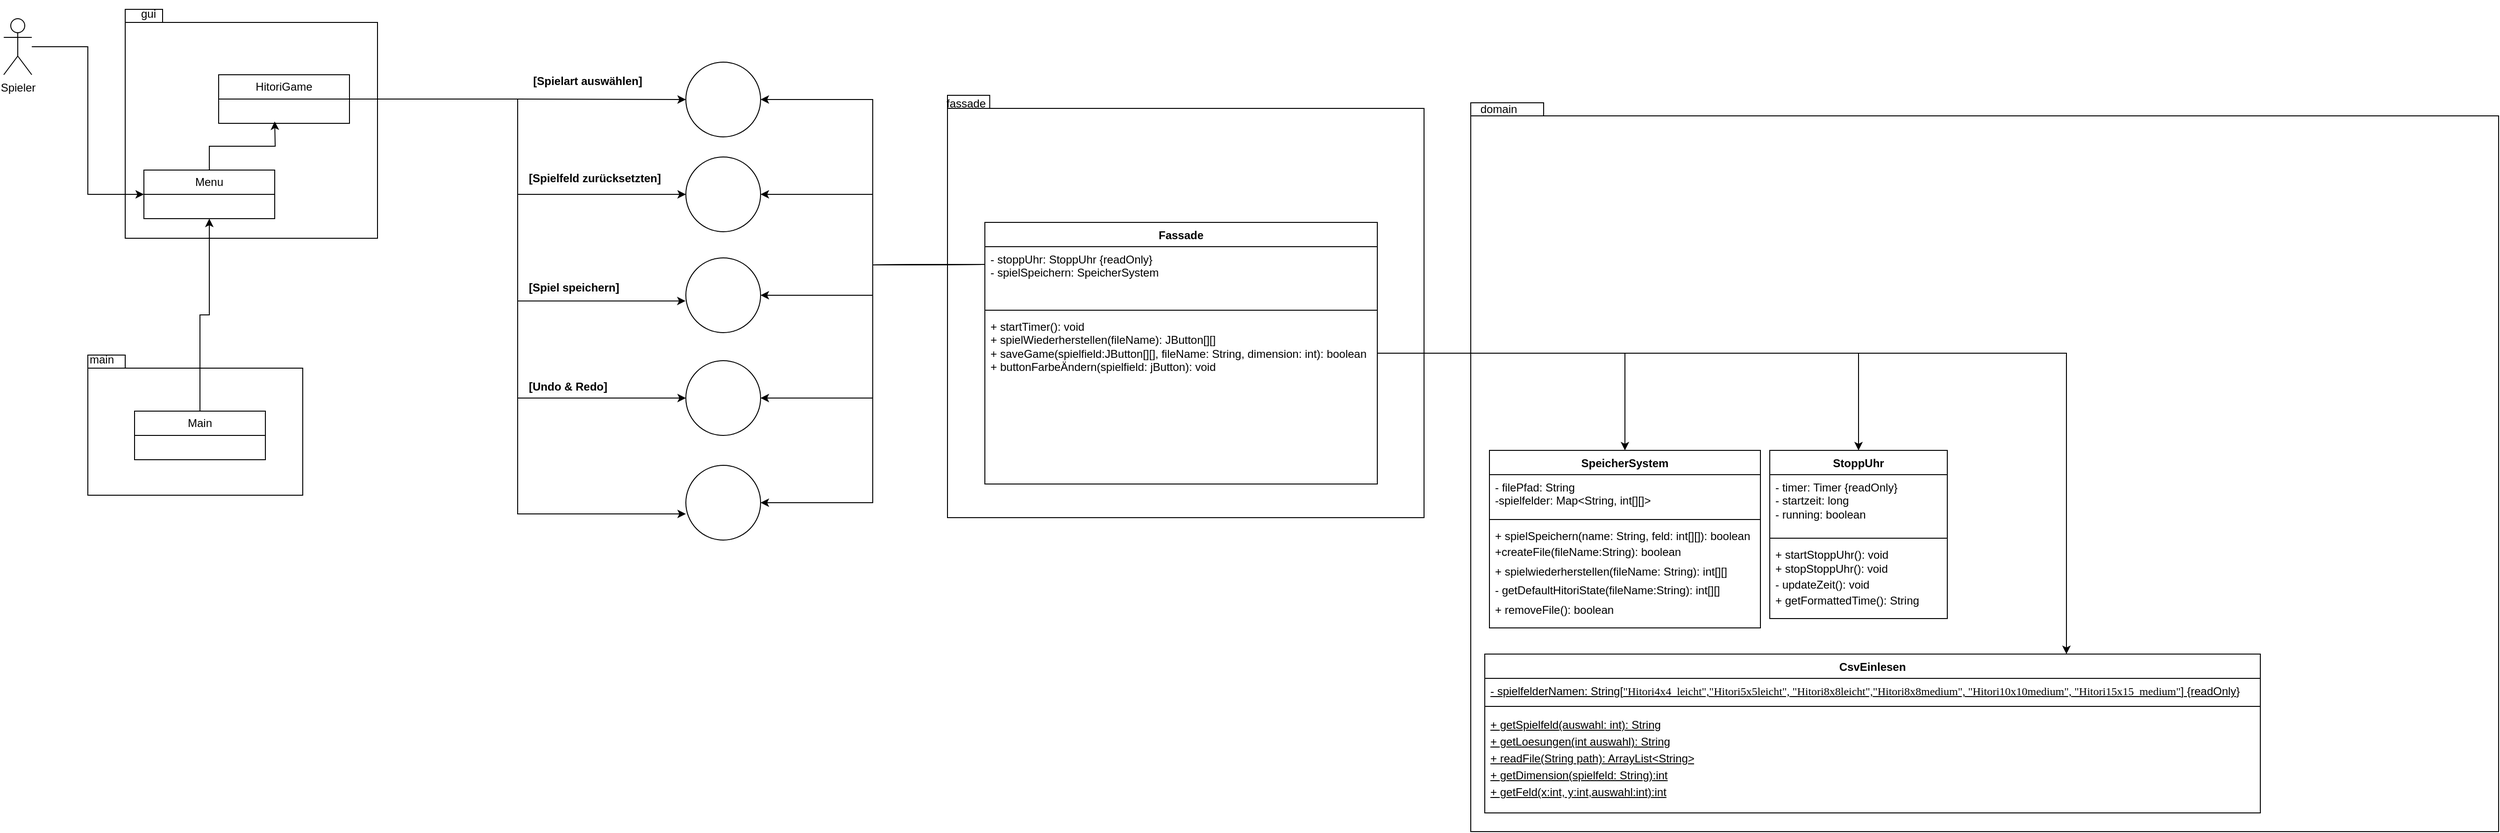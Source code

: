 <mxfile version="25.0.3">
  <diagram name="Seite-1" id="4uBMfo7n03xIDV4K4cg7">
    <mxGraphModel dx="2857" dy="1491" grid="1" gridSize="10" guides="1" tooltips="1" connect="1" arrows="1" fold="1" page="1" pageScale="1" pageWidth="827" pageHeight="1169" math="0" shadow="0">
      <root>
        <mxCell id="0" />
        <mxCell id="1" parent="0" />
        <mxCell id="fySsOb4_cQx3E3ten5vy-2" value="" style="shape=folder;fontStyle=1;spacingTop=10;tabWidth=40;tabHeight=14;tabPosition=left;html=1;whiteSpace=wrap;" parent="1" vertex="1">
          <mxGeometry x="190" y="270" width="270" height="245" as="geometry" />
        </mxCell>
        <mxCell id="N-CDoWvpXRVu2y2NBfi8-15" style="edgeStyle=orthogonalEdgeStyle;rounded=0;orthogonalLoop=1;jettySize=auto;html=1;entryX=0;entryY=0.5;entryDx=0;entryDy=0;" parent="1" source="fySsOb4_cQx3E3ten5vy-1" target="N-CDoWvpXRVu2y2NBfi8-11" edge="1">
          <mxGeometry relative="1" as="geometry" />
        </mxCell>
        <mxCell id="fySsOb4_cQx3E3ten5vy-1" value="Spieler" style="shape=umlActor;verticalLabelPosition=bottom;verticalAlign=top;html=1;outlineConnect=0;" parent="1" vertex="1">
          <mxGeometry x="60" y="280" width="30" height="60" as="geometry" />
        </mxCell>
        <mxCell id="fySsOb4_cQx3E3ten5vy-3" value="gui" style="text;html=1;align=center;verticalAlign=middle;whiteSpace=wrap;rounded=0;" parent="1" vertex="1">
          <mxGeometry x="180" y="260" width="70" height="30" as="geometry" />
        </mxCell>
        <mxCell id="fySsOb4_cQx3E3ten5vy-7" value="" style="shape=folder;fontStyle=1;spacingTop=10;tabWidth=40;tabHeight=14;tabPosition=left;html=1;whiteSpace=wrap;" parent="1" vertex="1">
          <mxGeometry x="150" y="640" width="230" height="150" as="geometry" />
        </mxCell>
        <mxCell id="KBj4q26hTwHJxutqxCZa-11" style="edgeStyle=orthogonalEdgeStyle;rounded=0;orthogonalLoop=1;jettySize=auto;html=1;entryX=0;entryY=0.5;entryDx=0;entryDy=0;" edge="1" parent="1" source="fySsOb4_cQx3E3ten5vy-9" target="fySsOb4_cQx3E3ten5vy-31">
          <mxGeometry relative="1" as="geometry" />
        </mxCell>
        <mxCell id="KBj4q26hTwHJxutqxCZa-12" style="edgeStyle=orthogonalEdgeStyle;rounded=0;orthogonalLoop=1;jettySize=auto;html=1;entryX=0;entryY=0.5;entryDx=0;entryDy=0;" edge="1" parent="1" source="fySsOb4_cQx3E3ten5vy-9" target="fySsOb4_cQx3E3ten5vy-32">
          <mxGeometry relative="1" as="geometry" />
        </mxCell>
        <mxCell id="KBj4q26hTwHJxutqxCZa-14" style="edgeStyle=orthogonalEdgeStyle;rounded=0;orthogonalLoop=1;jettySize=auto;html=1;entryX=0;entryY=0.5;entryDx=0;entryDy=0;" edge="1" parent="1" source="fySsOb4_cQx3E3ten5vy-9" target="fySsOb4_cQx3E3ten5vy-34">
          <mxGeometry relative="1" as="geometry" />
        </mxCell>
        <mxCell id="fySsOb4_cQx3E3ten5vy-9" value="HitoriGame" style="swimlane;fontStyle=0;childLayout=stackLayout;horizontal=1;startSize=26;fillColor=none;horizontalStack=0;resizeParent=1;resizeParentMax=0;resizeLast=0;collapsible=1;marginBottom=0;whiteSpace=wrap;html=1;" parent="1" vertex="1">
          <mxGeometry x="290" y="340" width="140" height="52" as="geometry" />
        </mxCell>
        <mxCell id="N-CDoWvpXRVu2y2NBfi8-18" style="edgeStyle=orthogonalEdgeStyle;rounded=0;orthogonalLoop=1;jettySize=auto;html=1;entryX=0.5;entryY=1;entryDx=0;entryDy=0;" parent="1" source="fySsOb4_cQx3E3ten5vy-15" target="N-CDoWvpXRVu2y2NBfi8-11" edge="1">
          <mxGeometry relative="1" as="geometry" />
        </mxCell>
        <mxCell id="fySsOb4_cQx3E3ten5vy-15" value="Main" style="swimlane;fontStyle=0;childLayout=stackLayout;horizontal=1;startSize=26;fillColor=none;horizontalStack=0;resizeParent=1;resizeParentMax=0;resizeLast=0;collapsible=1;marginBottom=0;whiteSpace=wrap;html=1;" parent="1" vertex="1">
          <mxGeometry x="200" y="700" width="140" height="52" as="geometry" />
        </mxCell>
        <mxCell id="fySsOb4_cQx3E3ten5vy-19" value="main" style="text;html=1;align=center;verticalAlign=middle;whiteSpace=wrap;rounded=0;" parent="1" vertex="1">
          <mxGeometry x="130" y="630" width="70" height="30" as="geometry" />
        </mxCell>
        <mxCell id="fySsOb4_cQx3E3ten5vy-25" value="" style="shape=folder;fontStyle=1;spacingTop=10;tabWidth=40;tabHeight=14;tabPosition=left;html=1;whiteSpace=wrap;" parent="1" vertex="1">
          <mxGeometry x="1630" y="370" width="1100" height="780" as="geometry" />
        </mxCell>
        <mxCell id="fySsOb4_cQx3E3ten5vy-26" value="domain" style="text;html=1;align=center;verticalAlign=middle;whiteSpace=wrap;rounded=0;" parent="1" vertex="1">
          <mxGeometry x="1630" y="362" width="60" height="30" as="geometry" />
        </mxCell>
        <mxCell id="fySsOb4_cQx3E3ten5vy-31" value="" style="ellipse;whiteSpace=wrap;html=1;aspect=fixed;" parent="1" vertex="1">
          <mxGeometry x="790" y="326.5" width="80" height="80" as="geometry" />
        </mxCell>
        <mxCell id="fySsOb4_cQx3E3ten5vy-32" value="" style="ellipse;whiteSpace=wrap;html=1;aspect=fixed;" parent="1" vertex="1">
          <mxGeometry x="790" y="428" width="80" height="80" as="geometry" />
        </mxCell>
        <mxCell id="fySsOb4_cQx3E3ten5vy-33" value="" style="ellipse;whiteSpace=wrap;html=1;aspect=fixed;" parent="1" vertex="1">
          <mxGeometry x="790" y="536" width="80" height="80" as="geometry" />
        </mxCell>
        <mxCell id="fySsOb4_cQx3E3ten5vy-34" value="" style="ellipse;whiteSpace=wrap;html=1;aspect=fixed;" parent="1" vertex="1">
          <mxGeometry x="790" y="646" width="80" height="80" as="geometry" />
        </mxCell>
        <mxCell id="fySsOb4_cQx3E3ten5vy-35" value="" style="ellipse;whiteSpace=wrap;html=1;aspect=fixed;" parent="1" vertex="1">
          <mxGeometry x="790" y="758" width="80" height="80" as="geometry" />
        </mxCell>
        <mxCell id="N-CDoWvpXRVu2y2NBfi8-16" style="edgeStyle=orthogonalEdgeStyle;rounded=0;orthogonalLoop=1;jettySize=auto;html=1;" parent="1" source="N-CDoWvpXRVu2y2NBfi8-11" edge="1">
          <mxGeometry relative="1" as="geometry">
            <mxPoint x="350" y="390" as="targetPoint" />
          </mxGeometry>
        </mxCell>
        <mxCell id="N-CDoWvpXRVu2y2NBfi8-11" value="Menu" style="swimlane;fontStyle=0;childLayout=stackLayout;horizontal=1;startSize=26;fillColor=none;horizontalStack=0;resizeParent=1;resizeParentMax=0;resizeLast=0;collapsible=1;marginBottom=0;whiteSpace=wrap;html=1;" parent="1" vertex="1">
          <mxGeometry x="210" y="442" width="140" height="52" as="geometry" />
        </mxCell>
        <mxCell id="KBj4q26hTwHJxutqxCZa-1" value="" style="shape=folder;fontStyle=1;spacingTop=10;tabWidth=40;tabHeight=14;tabPosition=left;html=1;whiteSpace=wrap;" vertex="1" parent="1">
          <mxGeometry x="1070" y="362" width="510" height="452" as="geometry" />
        </mxCell>
        <mxCell id="KBj4q26hTwHJxutqxCZa-2" value="fassade" style="text;html=1;align=center;verticalAlign=middle;whiteSpace=wrap;rounded=0;" vertex="1" parent="1">
          <mxGeometry x="1060" y="356" width="60" height="30" as="geometry" />
        </mxCell>
        <mxCell id="KBj4q26hTwHJxutqxCZa-6" style="edgeStyle=orthogonalEdgeStyle;rounded=0;orthogonalLoop=1;jettySize=auto;html=1;entryX=1;entryY=0.5;entryDx=0;entryDy=0;" edge="1" parent="1" target="fySsOb4_cQx3E3ten5vy-31">
          <mxGeometry relative="1" as="geometry">
            <mxPoint x="1110" y="543.0" as="sourcePoint" />
          </mxGeometry>
        </mxCell>
        <mxCell id="KBj4q26hTwHJxutqxCZa-7" style="edgeStyle=orthogonalEdgeStyle;rounded=0;orthogonalLoop=1;jettySize=auto;html=1;entryX=1;entryY=0.5;entryDx=0;entryDy=0;" edge="1" parent="1" target="fySsOb4_cQx3E3ten5vy-32">
          <mxGeometry relative="1" as="geometry">
            <mxPoint x="1110" y="543.0" as="sourcePoint" />
          </mxGeometry>
        </mxCell>
        <mxCell id="KBj4q26hTwHJxutqxCZa-8" style="edgeStyle=orthogonalEdgeStyle;rounded=0;orthogonalLoop=1;jettySize=auto;html=1;entryX=1;entryY=0.5;entryDx=0;entryDy=0;" edge="1" parent="1" target="fySsOb4_cQx3E3ten5vy-33">
          <mxGeometry relative="1" as="geometry">
            <mxPoint x="1110" y="543.0" as="sourcePoint" />
          </mxGeometry>
        </mxCell>
        <mxCell id="KBj4q26hTwHJxutqxCZa-9" style="edgeStyle=orthogonalEdgeStyle;rounded=0;orthogonalLoop=1;jettySize=auto;html=1;entryX=1;entryY=0.5;entryDx=0;entryDy=0;" edge="1" parent="1" target="fySsOb4_cQx3E3ten5vy-34">
          <mxGeometry relative="1" as="geometry">
            <mxPoint x="1110" y="543.0" as="sourcePoint" />
          </mxGeometry>
        </mxCell>
        <mxCell id="KBj4q26hTwHJxutqxCZa-10" style="edgeStyle=orthogonalEdgeStyle;rounded=0;orthogonalLoop=1;jettySize=auto;html=1;entryX=1;entryY=0.5;entryDx=0;entryDy=0;" edge="1" parent="1" target="fySsOb4_cQx3E3ten5vy-35">
          <mxGeometry relative="1" as="geometry">
            <mxPoint x="1110" y="543.0" as="sourcePoint" />
          </mxGeometry>
        </mxCell>
        <mxCell id="KBj4q26hTwHJxutqxCZa-13" style="edgeStyle=orthogonalEdgeStyle;rounded=0;orthogonalLoop=1;jettySize=auto;html=1;entryX=-0.004;entryY=0.576;entryDx=0;entryDy=0;entryPerimeter=0;" edge="1" parent="1" source="fySsOb4_cQx3E3ten5vy-9" target="fySsOb4_cQx3E3ten5vy-33">
          <mxGeometry relative="1" as="geometry" />
        </mxCell>
        <mxCell id="KBj4q26hTwHJxutqxCZa-15" style="edgeStyle=orthogonalEdgeStyle;rounded=0;orthogonalLoop=1;jettySize=auto;html=1;entryX=0;entryY=0.65;entryDx=0;entryDy=0;entryPerimeter=0;" edge="1" parent="1" source="fySsOb4_cQx3E3ten5vy-9" target="fySsOb4_cQx3E3ten5vy-35">
          <mxGeometry relative="1" as="geometry" />
        </mxCell>
        <mxCell id="KBj4q26hTwHJxutqxCZa-16" value="CsvEinlesen" style="swimlane;fontStyle=1;align=center;verticalAlign=top;childLayout=stackLayout;horizontal=1;startSize=26;horizontalStack=0;resizeParent=1;resizeParentMax=0;resizeLast=0;collapsible=1;marginBottom=0;whiteSpace=wrap;html=1;" vertex="1" parent="1">
          <mxGeometry x="1645" y="960" width="830" height="170" as="geometry" />
        </mxCell>
        <mxCell id="KBj4q26hTwHJxutqxCZa-17" value="&lt;u&gt;- spielfelderNamen: String[&lt;font style=&quot;&quot;&gt;&lt;font style=&quot;&quot;&gt;&lt;strong style=&quot;text-wrap-mode: nowrap; background-color: initial;&quot;&gt;&lt;font style=&quot;&quot; color=&quot;#000000&quot;&gt;&lt;font style=&quot;&quot; face=&quot;Liberation Serif, serif&quot;&gt;&lt;font style=&quot;&quot;&gt;&lt;span style=&quot;font-weight: normal; line-height: 6px;&quot;&gt;&quot;Hitori4x4_leicht&quot;,&quot;&lt;/span&gt;&lt;/font&gt;&lt;/font&gt;&lt;/font&gt;&lt;/strong&gt;&lt;strong style=&quot;text-wrap-mode: nowrap; background-color: initial;&quot;&gt;&lt;font color=&quot;#000000&quot;&gt;&lt;font face=&quot;Liberation Serif, serif&quot;&gt;&lt;span style=&quot;font-weight: normal; line-height: 6px;&quot;&gt;Hitori5x5leicht&quot;, &quot;Hitori8x8leicht&quot;,&lt;/span&gt;&lt;/font&gt;&lt;/font&gt;&lt;/strong&gt;&lt;strong style=&quot;text-wrap-mode: nowrap; background-color: initial;&quot;&gt;&lt;font color=&quot;#000000&quot;&gt;&lt;font face=&quot;Liberation Serif, serif&quot;&gt;&lt;span style=&quot;font-weight: normal; line-height: 6px;&quot;&gt;&quot;Hitori8x8medium&quot;, &quot;Hitori10x10medium&quot;,&amp;nbsp;&lt;/span&gt;&lt;/font&gt;&lt;/font&gt;&lt;/strong&gt;&lt;/font&gt;&lt;strong style=&quot;text-wrap-mode: nowrap; background-color: initial;&quot;&gt;&lt;font style=&quot;&quot;&gt;&lt;font style=&quot;&quot; color=&quot;#000000&quot;&gt;&lt;font style=&quot;&quot; face=&quot;Liberation Serif, serif&quot;&gt;&lt;strong style=&quot;background-color: initial; font-family: Helvetica;&quot;&gt;&lt;font style=&quot;&quot; color=&quot;#000000&quot;&gt;&lt;font style=&quot;&quot; face=&quot;Liberation Serif, serif&quot;&gt;&lt;span style=&quot;font-weight: normal; line-height: 6px;&quot;&gt;&lt;font style=&quot;&quot;&gt;&quot;Hitori15x15_medium&lt;/font&gt;&quot;&lt;/span&gt;&lt;/font&gt;&lt;/font&gt;&lt;/strong&gt;&lt;/font&gt;&lt;/font&gt;&lt;/font&gt;&lt;/strong&gt;&lt;/font&gt;&lt;font style=&quot;&quot;&gt;]&lt;/font&gt; {readOnly}&lt;/u&gt;" style="text;strokeColor=none;fillColor=none;align=left;verticalAlign=top;spacingLeft=4;spacingRight=4;overflow=hidden;rotatable=0;points=[[0,0.5],[1,0.5]];portConstraint=eastwest;whiteSpace=wrap;html=1;" vertex="1" parent="KBj4q26hTwHJxutqxCZa-16">
          <mxGeometry y="26" width="830" height="26" as="geometry" />
        </mxCell>
        <mxCell id="KBj4q26hTwHJxutqxCZa-18" value="" style="line;strokeWidth=1;fillColor=none;align=left;verticalAlign=middle;spacingTop=-1;spacingLeft=3;spacingRight=3;rotatable=0;labelPosition=right;points=[];portConstraint=eastwest;strokeColor=inherit;" vertex="1" parent="KBj4q26hTwHJxutqxCZa-16">
          <mxGeometry y="52" width="830" height="8" as="geometry" />
        </mxCell>
        <mxCell id="KBj4q26hTwHJxutqxCZa-19" value="&lt;u style=&quot;line-height: 150%;&quot;&gt;+ getSpielfeld(auswahl: int): String&lt;/u&gt;&lt;div style=&quot;line-height: 150%;&quot;&gt;&lt;u&gt;+ getLoesungen(int auswahl): String&lt;/u&gt;&lt;/div&gt;&lt;div style=&quot;line-height: 150%;&quot;&gt;&lt;u&gt;+ readFile(String path): ArrayList&amp;lt;String&amp;gt;&lt;/u&gt;&lt;/div&gt;&lt;div style=&quot;line-height: 150%;&quot;&gt;&lt;u&gt;+ getDimension(spielfeld: String):int&lt;/u&gt;&lt;/div&gt;&lt;div style=&quot;line-height: 150%;&quot;&gt;&lt;u&gt;+ getFeld(x:int, y:int,auswahl:int):int&lt;/u&gt;&lt;/div&gt;" style="text;strokeColor=none;fillColor=none;align=left;verticalAlign=top;spacingLeft=4;spacingRight=4;overflow=hidden;rotatable=0;points=[[0,0.5],[1,0.5]];portConstraint=eastwest;whiteSpace=wrap;html=1;" vertex="1" parent="KBj4q26hTwHJxutqxCZa-16">
          <mxGeometry y="60" width="830" height="110" as="geometry" />
        </mxCell>
        <mxCell id="KBj4q26hTwHJxutqxCZa-20" value="SpeicherSystem" style="swimlane;fontStyle=1;align=center;verticalAlign=top;childLayout=stackLayout;horizontal=1;startSize=26;horizontalStack=0;resizeParent=1;resizeParentMax=0;resizeLast=0;collapsible=1;marginBottom=0;whiteSpace=wrap;html=1;" vertex="1" parent="1">
          <mxGeometry x="1650" y="742" width="290" height="190" as="geometry" />
        </mxCell>
        <mxCell id="KBj4q26hTwHJxutqxCZa-21" value="- filePfad: String&lt;div&gt;-spielfelder: Map&amp;lt;String, int[][]&amp;gt;&lt;/div&gt;" style="text;strokeColor=none;fillColor=none;align=left;verticalAlign=top;spacingLeft=4;spacingRight=4;overflow=hidden;rotatable=0;points=[[0,0.5],[1,0.5]];portConstraint=eastwest;whiteSpace=wrap;html=1;" vertex="1" parent="KBj4q26hTwHJxutqxCZa-20">
          <mxGeometry y="26" width="290" height="44" as="geometry" />
        </mxCell>
        <mxCell id="KBj4q26hTwHJxutqxCZa-22" value="" style="line;strokeWidth=1;fillColor=none;align=left;verticalAlign=middle;spacingTop=-1;spacingLeft=3;spacingRight=3;rotatable=0;labelPosition=right;points=[];portConstraint=eastwest;strokeColor=inherit;" vertex="1" parent="KBj4q26hTwHJxutqxCZa-20">
          <mxGeometry y="70" width="290" height="8" as="geometry" />
        </mxCell>
        <mxCell id="KBj4q26hTwHJxutqxCZa-23" value="+ spielSpeichern(name: String, feld: int[][]): boolean&lt;div style=&quot;line-height: 170%;&quot;&gt;+createFile(fileName:String): boolean&lt;/div&gt;&lt;div style=&quot;line-height: 170%;&quot;&gt;+ spielwiederherstellen(fileName: String): int[][]&lt;/div&gt;&lt;div style=&quot;line-height: 170%;&quot;&gt;- getDefaultHitoriState(fileName:String): int[][]&lt;/div&gt;&lt;div style=&quot;line-height: 170%;&quot;&gt;+ removeFile(): boolean&lt;/div&gt;" style="text;strokeColor=none;fillColor=none;align=left;verticalAlign=top;spacingLeft=4;spacingRight=4;overflow=hidden;rotatable=0;points=[[0,0.5],[1,0.5]];portConstraint=eastwest;whiteSpace=wrap;html=1;" vertex="1" parent="KBj4q26hTwHJxutqxCZa-20">
          <mxGeometry y="78" width="290" height="112" as="geometry" />
        </mxCell>
        <mxCell id="KBj4q26hTwHJxutqxCZa-24" value="StoppUhr" style="swimlane;fontStyle=1;align=center;verticalAlign=top;childLayout=stackLayout;horizontal=1;startSize=26;horizontalStack=0;resizeParent=1;resizeParentMax=0;resizeLast=0;collapsible=1;marginBottom=0;whiteSpace=wrap;html=1;" vertex="1" parent="1">
          <mxGeometry x="1950" y="742" width="190" height="180" as="geometry" />
        </mxCell>
        <mxCell id="KBj4q26hTwHJxutqxCZa-25" value="- timer: Timer {readOnly}&lt;div&gt;- startzeit: long&lt;/div&gt;&lt;div&gt;- running: boolean&lt;/div&gt;" style="text;strokeColor=none;fillColor=none;align=left;verticalAlign=top;spacingLeft=4;spacingRight=4;overflow=hidden;rotatable=0;points=[[0,0.5],[1,0.5]];portConstraint=eastwest;whiteSpace=wrap;html=1;" vertex="1" parent="KBj4q26hTwHJxutqxCZa-24">
          <mxGeometry y="26" width="190" height="64" as="geometry" />
        </mxCell>
        <mxCell id="KBj4q26hTwHJxutqxCZa-26" value="" style="line;strokeWidth=1;fillColor=none;align=left;verticalAlign=middle;spacingTop=-1;spacingLeft=3;spacingRight=3;rotatable=0;labelPosition=right;points=[];portConstraint=eastwest;strokeColor=inherit;" vertex="1" parent="KBj4q26hTwHJxutqxCZa-24">
          <mxGeometry y="90" width="190" height="8" as="geometry" />
        </mxCell>
        <mxCell id="KBj4q26hTwHJxutqxCZa-27" value="+ startStoppUhr(): void&lt;div style=&quot;line-height: 140%;&quot;&gt;+ stopStoppUhr(): void&lt;br&gt;&lt;div&gt;- updateZeit(): void&lt;/div&gt;&lt;/div&gt;&lt;div style=&quot;line-height: 140%;&quot;&gt;+ getFormattedTime(): String&lt;/div&gt;&lt;div&gt;&lt;br&gt;&lt;/div&gt;" style="text;strokeColor=none;fillColor=none;align=left;verticalAlign=top;spacingLeft=4;spacingRight=4;overflow=hidden;rotatable=0;points=[[0,0.5],[1,0.5]];portConstraint=eastwest;whiteSpace=wrap;html=1;" vertex="1" parent="KBj4q26hTwHJxutqxCZa-24">
          <mxGeometry y="98" width="190" height="82" as="geometry" />
        </mxCell>
        <mxCell id="KBj4q26hTwHJxutqxCZa-34" value="&lt;b&gt;[Spielart auswählen]&lt;/b&gt;" style="text;html=1;align=center;verticalAlign=middle;whiteSpace=wrap;rounded=0;" vertex="1" parent="1">
          <mxGeometry x="620" y="332" width="130" height="30" as="geometry" />
        </mxCell>
        <mxCell id="KBj4q26hTwHJxutqxCZa-35" value="&lt;b style=&quot;forced-color-adjust: none; color: rgb(0, 0, 0); font-family: Helvetica; font-size: 12px; font-style: normal; font-variant-ligatures: normal; font-variant-caps: normal; letter-spacing: normal; orphans: 2; text-align: center; text-indent: 0px; text-transform: none; widows: 2; word-spacing: 0px; -webkit-text-stroke-width: 0px; white-space: normal; background-color: rgb(251, 251, 251); text-decoration-thickness: initial; text-decoration-style: initial; text-decoration-color: initial;&quot;&gt;[Spielfeld zurücksetzten]&lt;/b&gt;" style="text;whiteSpace=wrap;html=1;" vertex="1" parent="1">
          <mxGeometry x="620" y="437" width="150" height="40" as="geometry" />
        </mxCell>
        <mxCell id="KBj4q26hTwHJxutqxCZa-37" value="&lt;b style=&quot;forced-color-adjust: none; color: rgb(0, 0, 0); font-family: Helvetica; font-size: 12px; font-style: normal; font-variant-ligatures: normal; font-variant-caps: normal; letter-spacing: normal; orphans: 2; text-align: center; text-indent: 0px; text-transform: none; widows: 2; word-spacing: 0px; -webkit-text-stroke-width: 0px; white-space: normal; background-color: rgb(251, 251, 251); text-decoration-thickness: initial; text-decoration-style: initial; text-decoration-color: initial;&quot;&gt;[Spiel speichern]&lt;/b&gt;" style="text;whiteSpace=wrap;html=1;" vertex="1" parent="1">
          <mxGeometry x="620" y="554" width="150" height="40" as="geometry" />
        </mxCell>
        <mxCell id="KBj4q26hTwHJxutqxCZa-39" value="&lt;b style=&quot;forced-color-adjust: none; color: rgb(0, 0, 0); font-family: Helvetica; font-size: 12px; font-style: normal; font-variant-ligatures: normal; font-variant-caps: normal; letter-spacing: normal; orphans: 2; text-align: center; text-indent: 0px; text-transform: none; widows: 2; word-spacing: 0px; -webkit-text-stroke-width: 0px; white-space: normal; background-color: rgb(251, 251, 251); text-decoration-thickness: initial; text-decoration-style: initial; text-decoration-color: initial;&quot;&gt;[Undo &amp;amp; Redo]&lt;/b&gt;" style="text;whiteSpace=wrap;html=1;" vertex="1" parent="1">
          <mxGeometry x="620" y="660" width="150" height="40" as="geometry" />
        </mxCell>
        <mxCell id="KBj4q26hTwHJxutqxCZa-44" style="edgeStyle=orthogonalEdgeStyle;rounded=0;orthogonalLoop=1;jettySize=auto;html=1;entryX=0.5;entryY=0;entryDx=0;entryDy=0;" edge="1" parent="1" source="KBj4q26hTwHJxutqxCZa-40" target="KBj4q26hTwHJxutqxCZa-20">
          <mxGeometry relative="1" as="geometry" />
        </mxCell>
        <mxCell id="KBj4q26hTwHJxutqxCZa-45" style="edgeStyle=orthogonalEdgeStyle;rounded=0;orthogonalLoop=1;jettySize=auto;html=1;entryX=0.5;entryY=0;entryDx=0;entryDy=0;" edge="1" parent="1" source="KBj4q26hTwHJxutqxCZa-40" target="KBj4q26hTwHJxutqxCZa-24">
          <mxGeometry relative="1" as="geometry" />
        </mxCell>
        <mxCell id="KBj4q26hTwHJxutqxCZa-46" style="edgeStyle=orthogonalEdgeStyle;rounded=0;orthogonalLoop=1;jettySize=auto;html=1;entryX=0.75;entryY=0;entryDx=0;entryDy=0;" edge="1" parent="1" source="KBj4q26hTwHJxutqxCZa-40" target="KBj4q26hTwHJxutqxCZa-16">
          <mxGeometry relative="1" as="geometry" />
        </mxCell>
        <mxCell id="KBj4q26hTwHJxutqxCZa-40" value="Fassade" style="swimlane;fontStyle=1;align=center;verticalAlign=top;childLayout=stackLayout;horizontal=1;startSize=26;horizontalStack=0;resizeParent=1;resizeParentMax=0;resizeLast=0;collapsible=1;marginBottom=0;whiteSpace=wrap;html=1;" vertex="1" parent="1">
          <mxGeometry x="1110" y="498" width="420" height="280" as="geometry" />
        </mxCell>
        <mxCell id="KBj4q26hTwHJxutqxCZa-41" value="- stoppUhr: StoppUhr {readOnly}&lt;div&gt;- spielSpeichern: SpeicherSystem&lt;/div&gt;" style="text;strokeColor=none;fillColor=none;align=left;verticalAlign=top;spacingLeft=4;spacingRight=4;overflow=hidden;rotatable=0;points=[[0,0.5],[1,0.5]];portConstraint=eastwest;whiteSpace=wrap;html=1;" vertex="1" parent="KBj4q26hTwHJxutqxCZa-40">
          <mxGeometry y="26" width="420" height="64" as="geometry" />
        </mxCell>
        <mxCell id="KBj4q26hTwHJxutqxCZa-42" value="" style="line;strokeWidth=1;fillColor=none;align=left;verticalAlign=middle;spacingTop=-1;spacingLeft=3;spacingRight=3;rotatable=0;labelPosition=right;points=[];portConstraint=eastwest;strokeColor=inherit;" vertex="1" parent="KBj4q26hTwHJxutqxCZa-40">
          <mxGeometry y="90" width="420" height="8" as="geometry" />
        </mxCell>
        <mxCell id="KBj4q26hTwHJxutqxCZa-43" value="+ startTimer(): void&lt;div&gt;+ spielWiederherstellen(fileName): JButton[][]&lt;/div&gt;&lt;div&gt;+ saveGame(spielfield:JButton[][], fileName: String, dimension: int): boolean&lt;/div&gt;&lt;div&gt;+ buttonFarbeÄndern(spielfield: jButton): void&lt;/div&gt;&lt;div&gt;&lt;br&gt;&lt;/div&gt;" style="text;strokeColor=none;fillColor=none;align=left;verticalAlign=top;spacingLeft=4;spacingRight=4;overflow=hidden;rotatable=0;points=[[0,0.5],[1,0.5]];portConstraint=eastwest;whiteSpace=wrap;html=1;" vertex="1" parent="KBj4q26hTwHJxutqxCZa-40">
          <mxGeometry y="98" width="420" height="182" as="geometry" />
        </mxCell>
      </root>
    </mxGraphModel>
  </diagram>
</mxfile>
